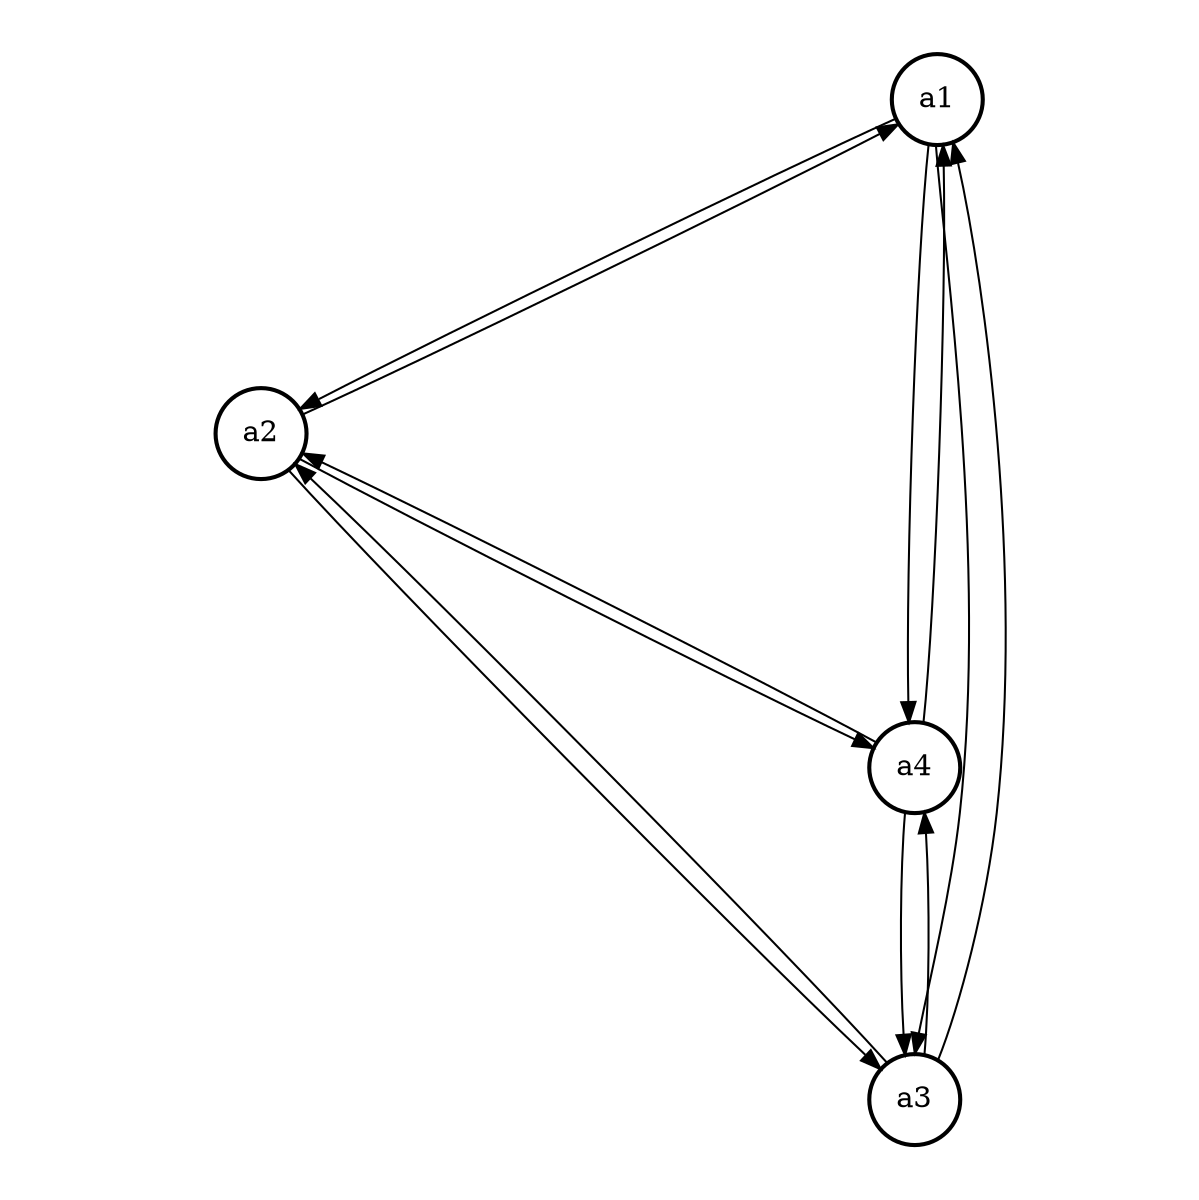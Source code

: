 digraph {
  size="8,8!";
  ratio="fill";
  node [shape=circle penwidth=2];
  edge [fontsize=12];
  a1;
  a2;
  a3;
  a4;

  a1 -> a2;
  a1 -> a3;
  a1 -> a4;

  a2 -> a1;
  a2 -> a3;
  a2 -> a4;

  a3 -> a1;
  a3 -> a2;
  a3 -> a4;

  a4 -> a1;
  a4 -> a2;
  a4 -> a3;
}

